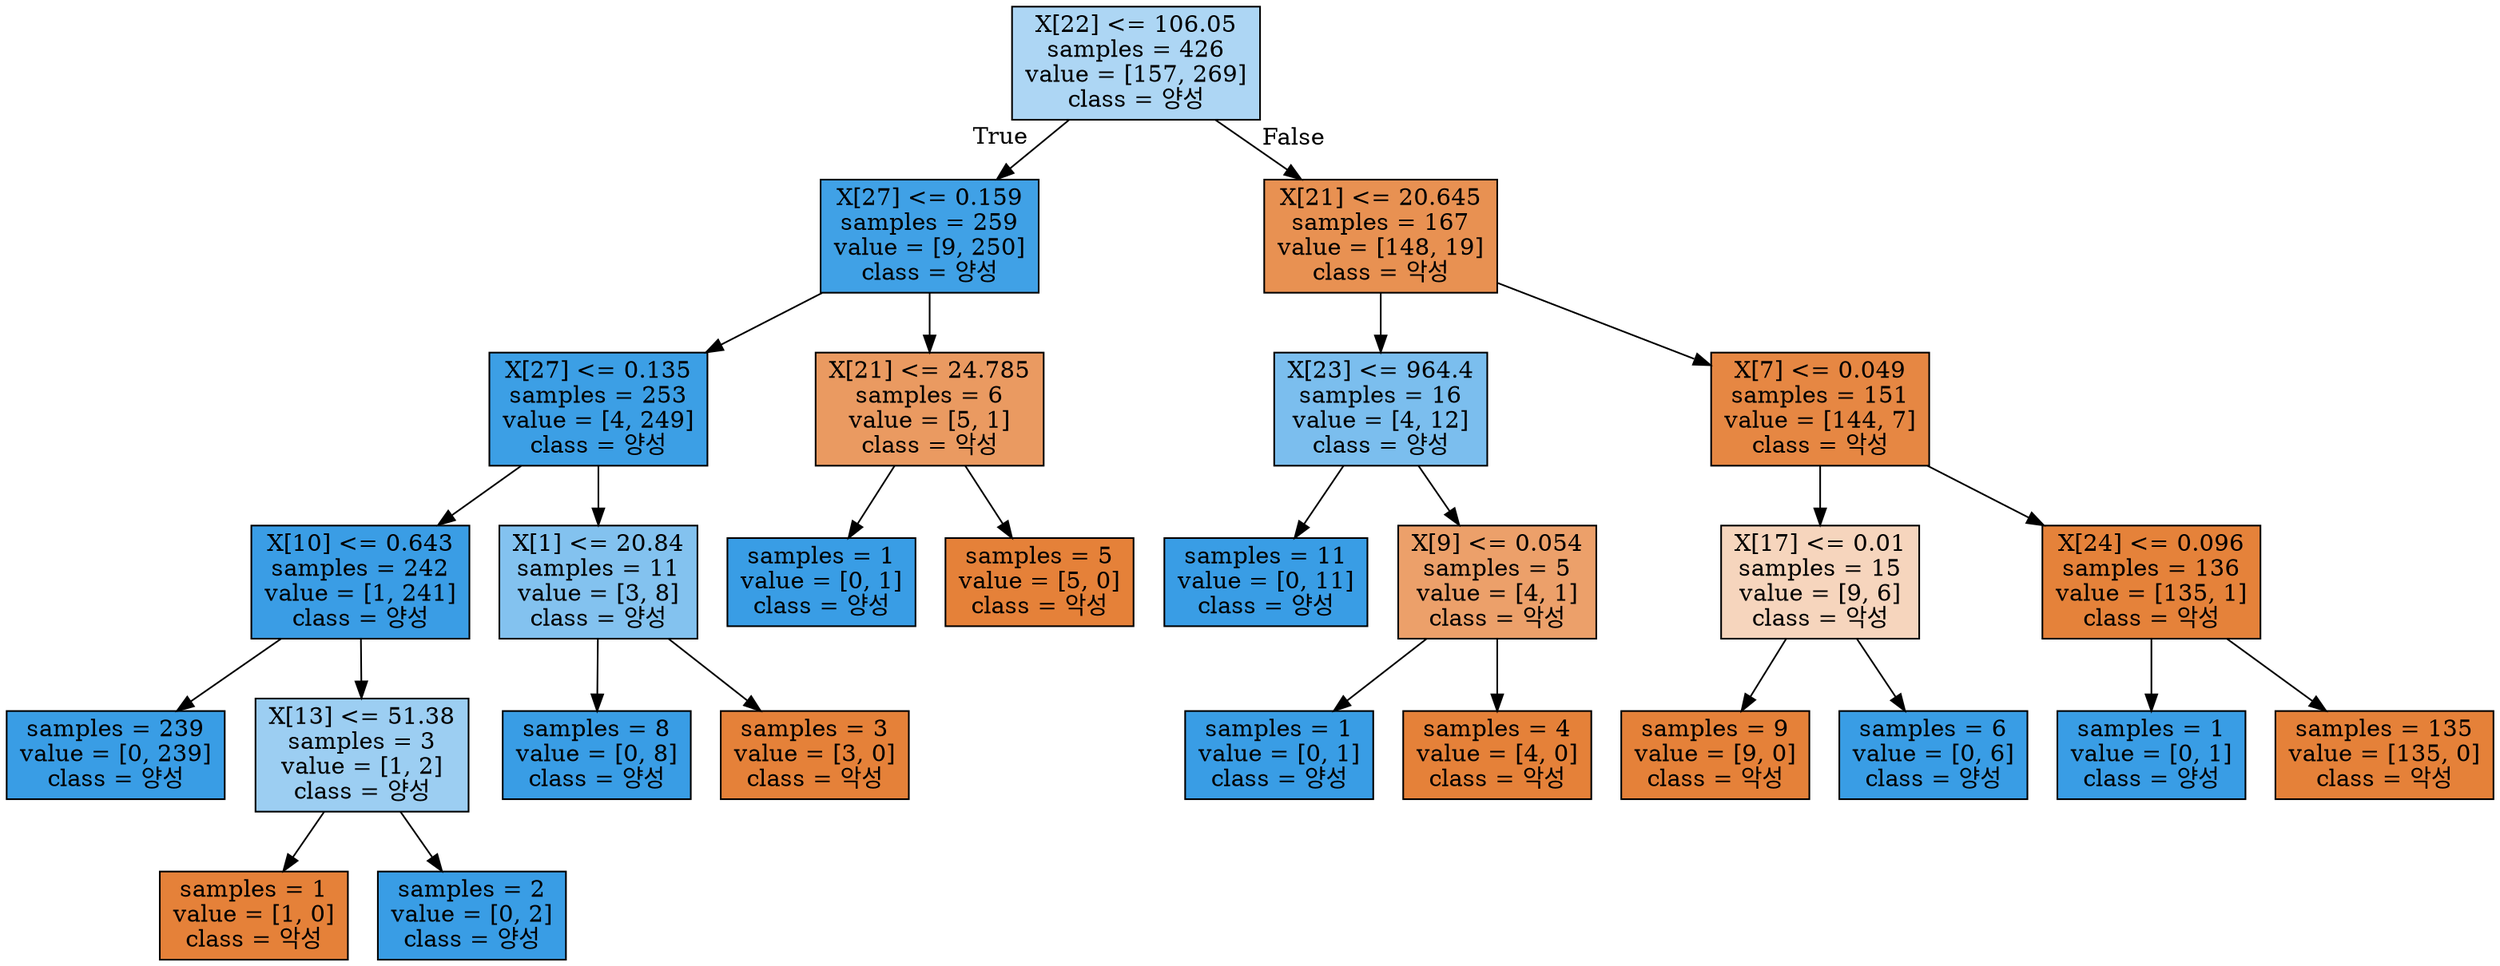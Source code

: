 digraph Tree {
node [shape=box, style="filled", color="black"] ;
0 [label="X[22] <= 106.05\nsamples = 426\nvalue = [157, 269]\nclass = 양성", fillcolor="#add6f4"] ;
1 [label="X[27] <= 0.159\nsamples = 259\nvalue = [9, 250]\nclass = 양성", fillcolor="#40a1e6"] ;
0 -> 1 [labeldistance=2.5, labelangle=45, headlabel="True"] ;
2 [label="X[27] <= 0.135\nsamples = 253\nvalue = [4, 249]\nclass = 양성", fillcolor="#3c9fe5"] ;
1 -> 2 ;
3 [label="X[10] <= 0.643\nsamples = 242\nvalue = [1, 241]\nclass = 양성", fillcolor="#3a9de5"] ;
2 -> 3 ;
4 [label="samples = 239\nvalue = [0, 239]\nclass = 양성", fillcolor="#399de5"] ;
3 -> 4 ;
5 [label="X[13] <= 51.38\nsamples = 3\nvalue = [1, 2]\nclass = 양성", fillcolor="#9ccef2"] ;
3 -> 5 ;
6 [label="samples = 1\nvalue = [1, 0]\nclass = 악성", fillcolor="#e58139"] ;
5 -> 6 ;
7 [label="samples = 2\nvalue = [0, 2]\nclass = 양성", fillcolor="#399de5"] ;
5 -> 7 ;
8 [label="X[1] <= 20.84\nsamples = 11\nvalue = [3, 8]\nclass = 양성", fillcolor="#83c2ef"] ;
2 -> 8 ;
9 [label="samples = 8\nvalue = [0, 8]\nclass = 양성", fillcolor="#399de5"] ;
8 -> 9 ;
10 [label="samples = 3\nvalue = [3, 0]\nclass = 악성", fillcolor="#e58139"] ;
8 -> 10 ;
11 [label="X[21] <= 24.785\nsamples = 6\nvalue = [5, 1]\nclass = 악성", fillcolor="#ea9a61"] ;
1 -> 11 ;
12 [label="samples = 1\nvalue = [0, 1]\nclass = 양성", fillcolor="#399de5"] ;
11 -> 12 ;
13 [label="samples = 5\nvalue = [5, 0]\nclass = 악성", fillcolor="#e58139"] ;
11 -> 13 ;
14 [label="X[21] <= 20.645\nsamples = 167\nvalue = [148, 19]\nclass = 악성", fillcolor="#e89152"] ;
0 -> 14 [labeldistance=2.5, labelangle=-45, headlabel="False"] ;
15 [label="X[23] <= 964.4\nsamples = 16\nvalue = [4, 12]\nclass = 양성", fillcolor="#7bbeee"] ;
14 -> 15 ;
16 [label="samples = 11\nvalue = [0, 11]\nclass = 양성", fillcolor="#399de5"] ;
15 -> 16 ;
17 [label="X[9] <= 0.054\nsamples = 5\nvalue = [4, 1]\nclass = 악성", fillcolor="#eca06a"] ;
15 -> 17 ;
18 [label="samples = 1\nvalue = [0, 1]\nclass = 양성", fillcolor="#399de5"] ;
17 -> 18 ;
19 [label="samples = 4\nvalue = [4, 0]\nclass = 악성", fillcolor="#e58139"] ;
17 -> 19 ;
20 [label="X[7] <= 0.049\nsamples = 151\nvalue = [144, 7]\nclass = 악성", fillcolor="#e68743"] ;
14 -> 20 ;
21 [label="X[17] <= 0.01\nsamples = 15\nvalue = [9, 6]\nclass = 악성", fillcolor="#f6d5bd"] ;
20 -> 21 ;
22 [label="samples = 9\nvalue = [9, 0]\nclass = 악성", fillcolor="#e58139"] ;
21 -> 22 ;
23 [label="samples = 6\nvalue = [0, 6]\nclass = 양성", fillcolor="#399de5"] ;
21 -> 23 ;
24 [label="X[24] <= 0.096\nsamples = 136\nvalue = [135, 1]\nclass = 악성", fillcolor="#e5823a"] ;
20 -> 24 ;
25 [label="samples = 1\nvalue = [0, 1]\nclass = 양성", fillcolor="#399de5"] ;
24 -> 25 ;
26 [label="samples = 135\nvalue = [135, 0]\nclass = 악성", fillcolor="#e58139"] ;
24 -> 26 ;
}